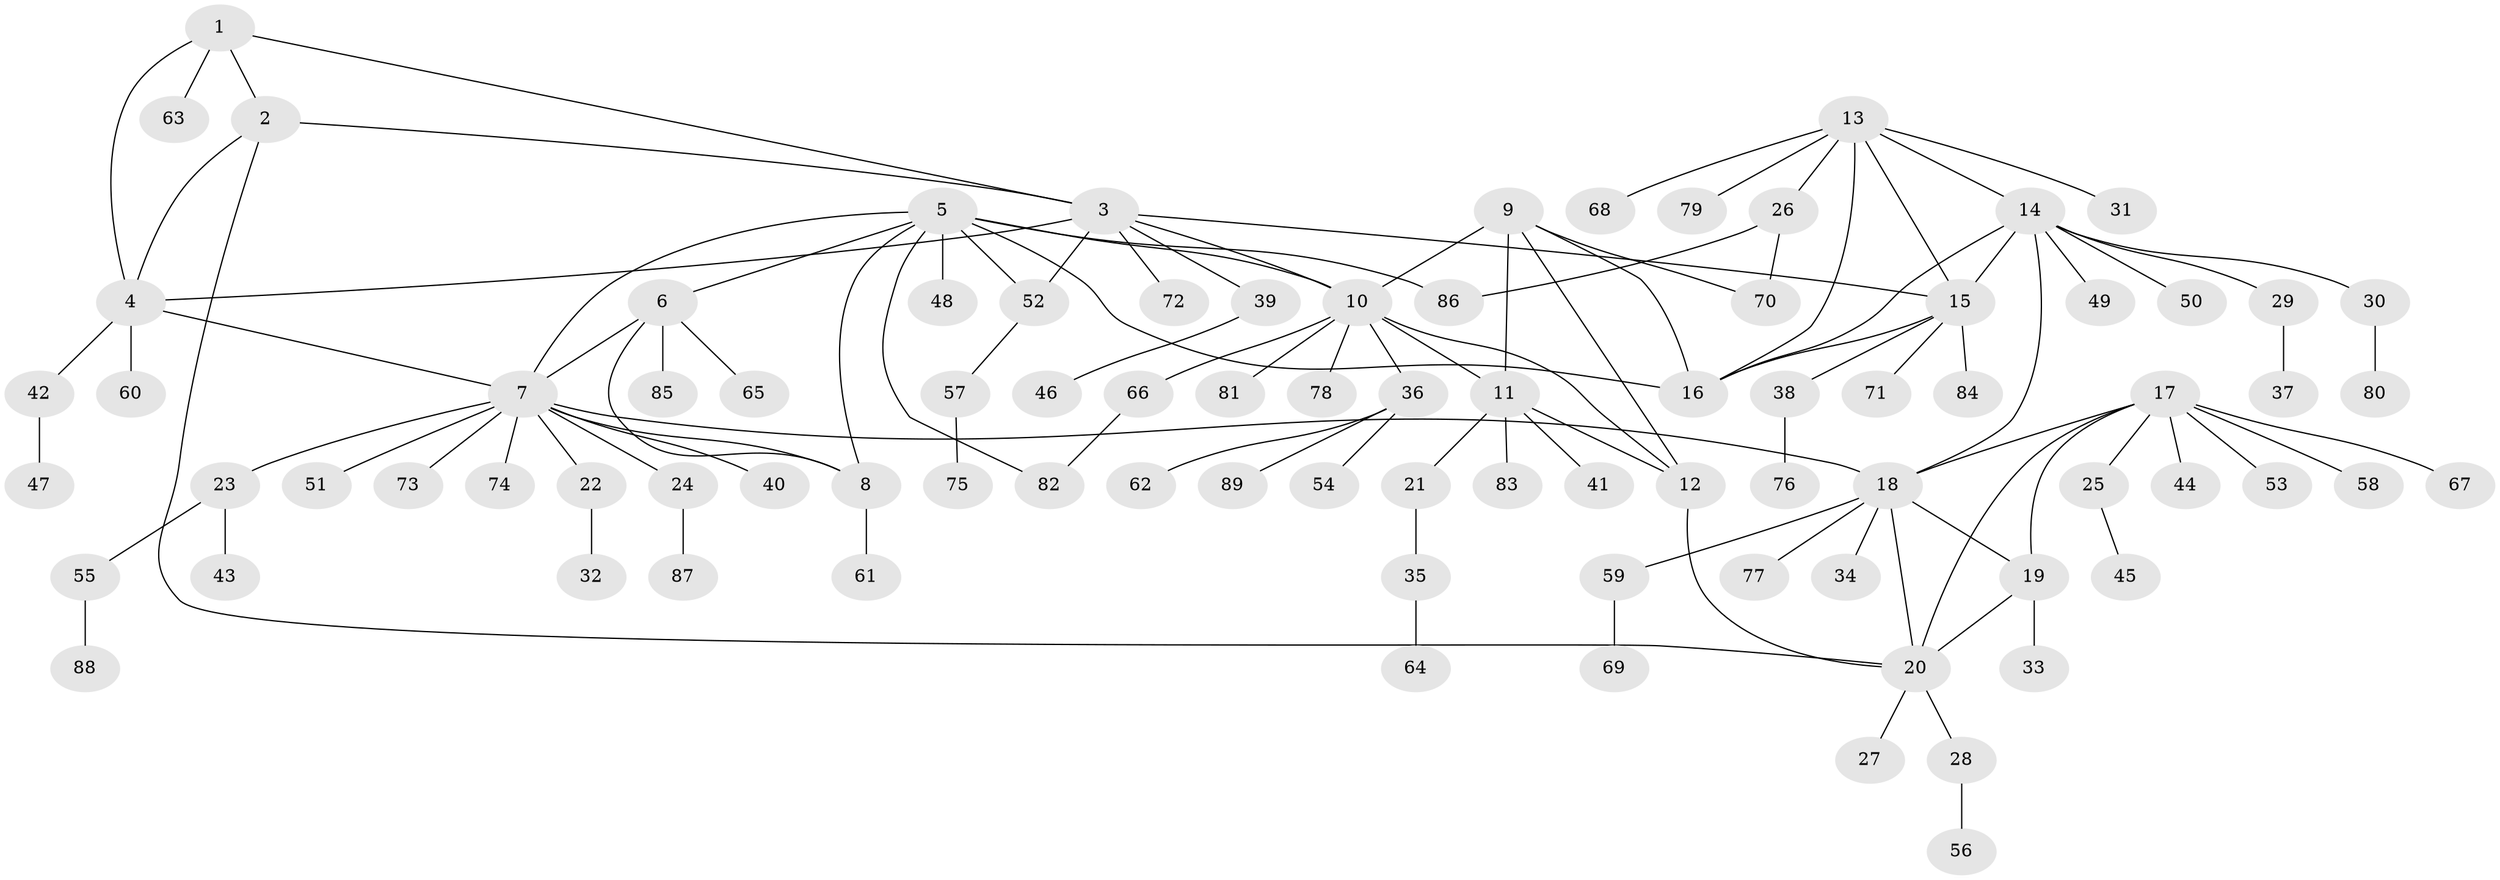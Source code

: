 // coarse degree distribution, {7: 0.04918032786885246, 5: 0.03278688524590164, 12: 0.01639344262295082, 4: 0.01639344262295082, 13: 0.01639344262295082, 3: 0.08196721311475409, 8: 0.03278688524590164, 6: 0.04918032786885246, 2: 0.06557377049180328, 1: 0.639344262295082}
// Generated by graph-tools (version 1.1) at 2025/42/03/06/25 10:42:08]
// undirected, 89 vertices, 113 edges
graph export_dot {
graph [start="1"]
  node [color=gray90,style=filled];
  1;
  2;
  3;
  4;
  5;
  6;
  7;
  8;
  9;
  10;
  11;
  12;
  13;
  14;
  15;
  16;
  17;
  18;
  19;
  20;
  21;
  22;
  23;
  24;
  25;
  26;
  27;
  28;
  29;
  30;
  31;
  32;
  33;
  34;
  35;
  36;
  37;
  38;
  39;
  40;
  41;
  42;
  43;
  44;
  45;
  46;
  47;
  48;
  49;
  50;
  51;
  52;
  53;
  54;
  55;
  56;
  57;
  58;
  59;
  60;
  61;
  62;
  63;
  64;
  65;
  66;
  67;
  68;
  69;
  70;
  71;
  72;
  73;
  74;
  75;
  76;
  77;
  78;
  79;
  80;
  81;
  82;
  83;
  84;
  85;
  86;
  87;
  88;
  89;
  1 -- 2;
  1 -- 3;
  1 -- 4;
  1 -- 63;
  2 -- 3;
  2 -- 4;
  2 -- 20;
  3 -- 4;
  3 -- 10;
  3 -- 15;
  3 -- 39;
  3 -- 52;
  3 -- 72;
  4 -- 7;
  4 -- 42;
  4 -- 60;
  5 -- 6;
  5 -- 7;
  5 -- 8;
  5 -- 10;
  5 -- 16;
  5 -- 48;
  5 -- 52;
  5 -- 82;
  5 -- 86;
  6 -- 7;
  6 -- 8;
  6 -- 65;
  6 -- 85;
  7 -- 8;
  7 -- 18;
  7 -- 22;
  7 -- 23;
  7 -- 24;
  7 -- 40;
  7 -- 51;
  7 -- 73;
  7 -- 74;
  8 -- 61;
  9 -- 10;
  9 -- 11;
  9 -- 12;
  9 -- 16;
  9 -- 70;
  10 -- 11;
  10 -- 12;
  10 -- 36;
  10 -- 66;
  10 -- 78;
  10 -- 81;
  11 -- 12;
  11 -- 21;
  11 -- 41;
  11 -- 83;
  12 -- 20;
  13 -- 14;
  13 -- 15;
  13 -- 16;
  13 -- 26;
  13 -- 31;
  13 -- 68;
  13 -- 79;
  14 -- 15;
  14 -- 16;
  14 -- 18;
  14 -- 29;
  14 -- 30;
  14 -- 49;
  14 -- 50;
  15 -- 16;
  15 -- 38;
  15 -- 71;
  15 -- 84;
  17 -- 18;
  17 -- 19;
  17 -- 20;
  17 -- 25;
  17 -- 44;
  17 -- 53;
  17 -- 58;
  17 -- 67;
  18 -- 19;
  18 -- 20;
  18 -- 34;
  18 -- 59;
  18 -- 77;
  19 -- 20;
  19 -- 33;
  20 -- 27;
  20 -- 28;
  21 -- 35;
  22 -- 32;
  23 -- 43;
  23 -- 55;
  24 -- 87;
  25 -- 45;
  26 -- 70;
  26 -- 86;
  28 -- 56;
  29 -- 37;
  30 -- 80;
  35 -- 64;
  36 -- 54;
  36 -- 62;
  36 -- 89;
  38 -- 76;
  39 -- 46;
  42 -- 47;
  52 -- 57;
  55 -- 88;
  57 -- 75;
  59 -- 69;
  66 -- 82;
}
